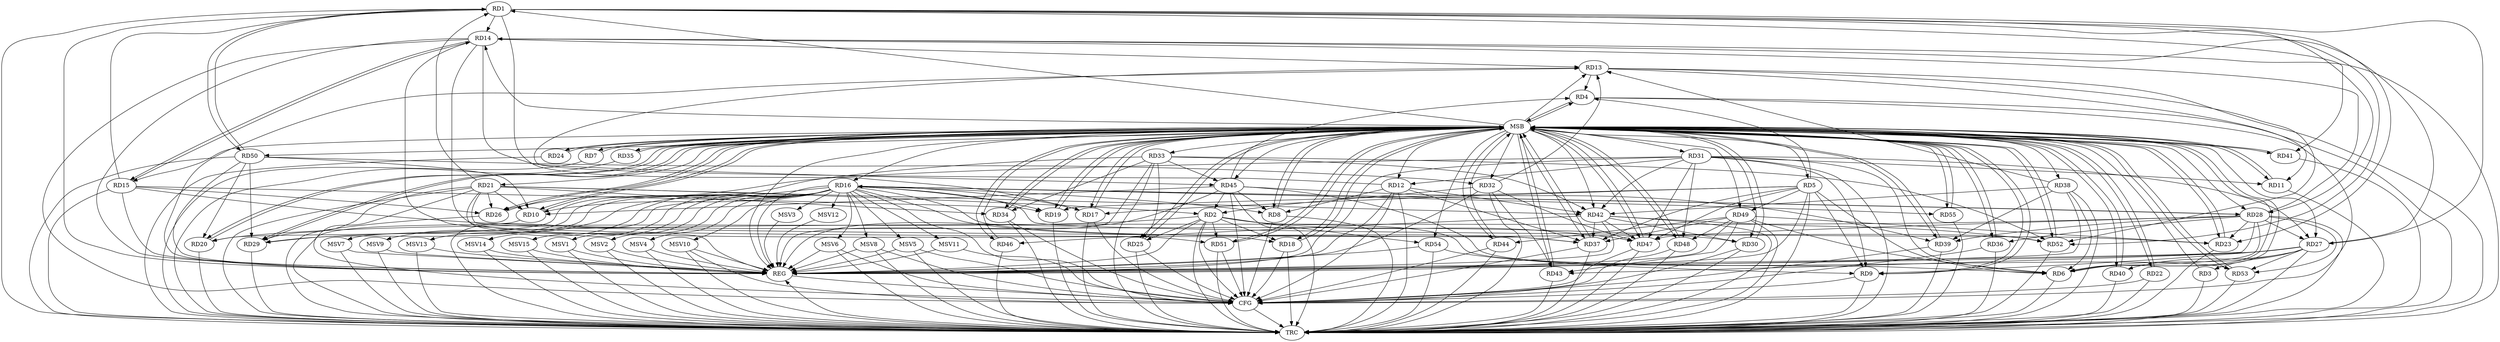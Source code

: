 strict digraph G {
  RD1 [ label="RD1" ];
  RD2 [ label="RD2" ];
  RD3 [ label="RD3" ];
  RD4 [ label="RD4" ];
  RD5 [ label="RD5" ];
  RD6 [ label="RD6" ];
  RD7 [ label="RD7" ];
  RD8 [ label="RD8" ];
  RD9 [ label="RD9" ];
  RD10 [ label="RD10" ];
  RD11 [ label="RD11" ];
  RD12 [ label="RD12" ];
  RD13 [ label="RD13" ];
  RD14 [ label="RD14" ];
  RD15 [ label="RD15" ];
  RD16 [ label="RD16" ];
  RD17 [ label="RD17" ];
  RD18 [ label="RD18" ];
  RD19 [ label="RD19" ];
  RD20 [ label="RD20" ];
  RD21 [ label="RD21" ];
  RD22 [ label="RD22" ];
  RD23 [ label="RD23" ];
  RD24 [ label="RD24" ];
  RD25 [ label="RD25" ];
  RD26 [ label="RD26" ];
  RD27 [ label="RD27" ];
  RD28 [ label="RD28" ];
  RD29 [ label="RD29" ];
  RD30 [ label="RD30" ];
  RD31 [ label="RD31" ];
  RD32 [ label="RD32" ];
  RD33 [ label="RD33" ];
  RD34 [ label="RD34" ];
  RD35 [ label="RD35" ];
  RD36 [ label="RD36" ];
  RD37 [ label="RD37" ];
  RD38 [ label="RD38" ];
  RD39 [ label="RD39" ];
  RD40 [ label="RD40" ];
  RD41 [ label="RD41" ];
  RD42 [ label="RD42" ];
  RD43 [ label="RD43" ];
  RD44 [ label="RD44" ];
  RD45 [ label="RD45" ];
  RD46 [ label="RD46" ];
  RD47 [ label="RD47" ];
  RD48 [ label="RD48" ];
  RD49 [ label="RD49" ];
  RD50 [ label="RD50" ];
  RD51 [ label="RD51" ];
  RD52 [ label="RD52" ];
  RD53 [ label="RD53" ];
  RD54 [ label="RD54" ];
  RD55 [ label="RD55" ];
  REG [ label="REG" ];
  MSB [ label="MSB" ];
  CFG [ label="CFG" ];
  TRC [ label="TRC" ];
  MSV1 [ label="MSV1" ];
  MSV2 [ label="MSV2" ];
  MSV3 [ label="MSV3" ];
  MSV4 [ label="MSV4" ];
  MSV5 [ label="MSV5" ];
  MSV6 [ label="MSV6" ];
  MSV7 [ label="MSV7" ];
  MSV8 [ label="MSV8" ];
  MSV9 [ label="MSV9" ];
  MSV10 [ label="MSV10" ];
  MSV11 [ label="MSV11" ];
  MSV12 [ label="MSV12" ];
  MSV13 [ label="MSV13" ];
  MSV14 [ label="MSV14" ];
  MSV15 [ label="MSV15" ];
  RD1 -> RD14;
  RD15 -> RD1;
  RD1 -> RD17;
  RD21 -> RD1;
  RD1 -> RD23;
  RD1 -> RD27;
  RD1 -> RD28;
  RD1 -> RD41;
  RD1 -> RD50;
  RD50 -> RD1;
  RD1 -> RD52;
  RD2 -> RD6;
  RD2 -> RD18;
  RD2 -> RD20;
  RD21 -> RD2;
  RD2 -> RD25;
  RD32 -> RD2;
  RD45 -> RD2;
  RD2 -> RD47;
  RD2 -> RD51;
  RD2 -> RD54;
  RD27 -> RD3;
  RD5 -> RD4;
  RD13 -> RD4;
  RD45 -> RD4;
  RD5 -> RD6;
  RD5 -> RD9;
  RD5 -> RD17;
  RD5 -> RD19;
  RD5 -> RD37;
  RD5 -> RD47;
  RD5 -> RD49;
  RD27 -> RD6;
  RD28 -> RD6;
  RD31 -> RD6;
  RD38 -> RD6;
  RD49 -> RD6;
  RD12 -> RD8;
  RD16 -> RD8;
  RD45 -> RD8;
  RD27 -> RD9;
  RD31 -> RD9;
  RD54 -> RD9;
  RD16 -> RD10;
  RD21 -> RD10;
  RD45 -> RD10;
  RD50 -> RD10;
  RD13 -> RD11;
  RD31 -> RD11;
  RD12 -> RD13;
  RD31 -> RD12;
  RD12 -> RD37;
  RD12 -> RD42;
  RD14 -> RD13;
  RD32 -> RD13;
  RD38 -> RD13;
  RD13 -> RD52;
  RD14 -> RD15;
  RD15 -> RD14;
  RD14 -> RD18;
  RD27 -> RD14;
  RD28 -> RD14;
  RD14 -> RD45;
  RD14 -> RD51;
  RD15 -> RD19;
  RD15 -> RD26;
  RD15 -> RD30;
  RD16 -> RD17;
  RD16 -> RD19;
  RD16 -> RD23;
  RD16 -> RD28;
  RD28 -> RD16;
  RD16 -> RD29;
  RD16 -> RD37;
  RD16 -> RD52;
  RD16 -> RD55;
  RD33 -> RD20;
  RD50 -> RD20;
  RD21 -> RD26;
  RD21 -> RD29;
  RD21 -> RD34;
  RD21 -> RD37;
  RD21 -> RD42;
  RD28 -> RD23;
  RD49 -> RD23;
  RD33 -> RD25;
  RD31 -> RD26;
  RD28 -> RD27;
  RD31 -> RD27;
  RD27 -> RD40;
  RD27 -> RD43;
  RD27 -> RD53;
  RD28 -> RD29;
  RD28 -> RD36;
  RD28 -> RD39;
  RD28 -> RD47;
  RD28 -> RD53;
  RD50 -> RD29;
  RD42 -> RD30;
  RD31 -> RD42;
  RD31 -> RD47;
  RD31 -> RD48;
  RD32 -> RD43;
  RD32 -> RD47;
  RD50 -> RD32;
  RD33 -> RD34;
  RD33 -> RD42;
  RD33 -> RD45;
  RD33 -> RD52;
  RD42 -> RD37;
  RD49 -> RD37;
  RD38 -> RD39;
  RD38 -> RD42;
  RD45 -> RD39;
  RD42 -> RD46;
  RD42 -> RD47;
  RD42 -> RD52;
  RD49 -> RD43;
  RD49 -> RD44;
  RD45 -> RD53;
  RD49 -> RD48;
  RD1 -> REG;
  RD2 -> REG;
  RD5 -> REG;
  RD12 -> REG;
  RD13 -> REG;
  RD14 -> REG;
  RD15 -> REG;
  RD16 -> REG;
  RD21 -> REG;
  RD27 -> REG;
  RD28 -> REG;
  RD31 -> REG;
  RD32 -> REG;
  RD33 -> REG;
  RD38 -> REG;
  RD42 -> REG;
  RD45 -> REG;
  RD49 -> REG;
  RD50 -> REG;
  RD54 -> REG;
  RD3 -> MSB;
  MSB -> RD14;
  MSB -> RD21;
  MSB -> RD30;
  MSB -> RD31;
  MSB -> RD35;
  MSB -> RD39;
  MSB -> RD40;
  MSB -> RD45;
  MSB -> RD46;
  MSB -> RD55;
  MSB -> REG;
  RD4 -> MSB;
  MSB -> RD9;
  MSB -> RD10;
  MSB -> RD26;
  MSB -> RD32;
  MSB -> RD33;
  RD6 -> MSB;
  MSB -> RD1;
  MSB -> RD24;
  MSB -> RD41;
  MSB -> RD47;
  RD7 -> MSB;
  MSB -> RD12;
  MSB -> RD13;
  MSB -> RD18;
  MSB -> RD19;
  MSB -> RD27;
  RD8 -> MSB;
  MSB -> RD5;
  MSB -> RD7;
  MSB -> RD17;
  MSB -> RD29;
  MSB -> RD50;
  MSB -> RD53;
  RD9 -> MSB;
  MSB -> RD4;
  MSB -> RD16;
  MSB -> RD44;
  MSB -> RD48;
  MSB -> RD52;
  RD10 -> MSB;
  MSB -> RD6;
  MSB -> RD25;
  RD11 -> MSB;
  MSB -> RD8;
  MSB -> RD43;
  RD17 -> MSB;
  RD18 -> MSB;
  MSB -> RD15;
  MSB -> RD42;
  RD19 -> MSB;
  MSB -> RD36;
  MSB -> RD51;
  RD20 -> MSB;
  MSB -> RD49;
  MSB -> RD54;
  RD22 -> MSB;
  RD23 -> MSB;
  RD24 -> MSB;
  RD25 -> MSB;
  RD26 -> MSB;
  RD29 -> MSB;
  RD30 -> MSB;
  MSB -> RD28;
  MSB -> RD34;
  MSB -> RD38;
  RD34 -> MSB;
  MSB -> RD37;
  RD35 -> MSB;
  RD36 -> MSB;
  RD37 -> MSB;
  RD39 -> MSB;
  RD40 -> MSB;
  MSB -> RD11;
  MSB -> RD22;
  RD41 -> MSB;
  RD43 -> MSB;
  RD44 -> MSB;
  RD46 -> MSB;
  RD47 -> MSB;
  MSB -> RD23;
  RD48 -> MSB;
  RD51 -> MSB;
  RD52 -> MSB;
  RD53 -> MSB;
  MSB -> RD20;
  RD55 -> MSB;
  RD48 -> CFG;
  RD47 -> CFG;
  RD18 -> CFG;
  RD4 -> CFG;
  RD45 -> CFG;
  RD36 -> CFG;
  RD17 -> CFG;
  RD34 -> CFG;
  RD12 -> CFG;
  RD8 -> CFG;
  RD21 -> CFG;
  RD37 -> CFG;
  RD14 -> CFG;
  RD44 -> CFG;
  RD9 -> CFG;
  RD22 -> CFG;
  RD25 -> CFG;
  RD2 -> CFG;
  RD30 -> CFG;
  RD39 -> CFG;
  RD16 -> CFG;
  RD51 -> CFG;
  REG -> CFG;
  RD1 -> TRC;
  RD2 -> TRC;
  RD3 -> TRC;
  RD4 -> TRC;
  RD5 -> TRC;
  RD6 -> TRC;
  RD7 -> TRC;
  RD8 -> TRC;
  RD9 -> TRC;
  RD10 -> TRC;
  RD11 -> TRC;
  RD12 -> TRC;
  RD13 -> TRC;
  RD14 -> TRC;
  RD15 -> TRC;
  RD16 -> TRC;
  RD17 -> TRC;
  RD18 -> TRC;
  RD19 -> TRC;
  RD20 -> TRC;
  RD21 -> TRC;
  RD22 -> TRC;
  RD23 -> TRC;
  RD24 -> TRC;
  RD25 -> TRC;
  RD26 -> TRC;
  RD27 -> TRC;
  RD28 -> TRC;
  RD29 -> TRC;
  RD30 -> TRC;
  RD31 -> TRC;
  RD32 -> TRC;
  RD33 -> TRC;
  RD34 -> TRC;
  RD35 -> TRC;
  RD36 -> TRC;
  RD37 -> TRC;
  RD38 -> TRC;
  RD39 -> TRC;
  RD40 -> TRC;
  RD41 -> TRC;
  RD42 -> TRC;
  RD43 -> TRC;
  RD44 -> TRC;
  RD45 -> TRC;
  RD46 -> TRC;
  RD47 -> TRC;
  RD48 -> TRC;
  RD49 -> TRC;
  RD50 -> TRC;
  RD51 -> TRC;
  RD52 -> TRC;
  RD53 -> TRC;
  RD54 -> TRC;
  RD55 -> TRC;
  CFG -> TRC;
  TRC -> REG;
  RD16 -> MSV1;
  RD16 -> MSV2;
  MSV1 -> REG;
  MSV1 -> TRC;
  MSV2 -> REG;
  MSV2 -> TRC;
  RD16 -> MSV3;
  MSV3 -> REG;
  RD16 -> MSV4;
  RD16 -> MSV5;
  RD16 -> MSV6;
  MSV4 -> REG;
  MSV4 -> TRC;
  MSV5 -> REG;
  MSV5 -> TRC;
  MSV5 -> CFG;
  MSV6 -> REG;
  MSV6 -> TRC;
  MSV6 -> CFG;
  RD16 -> MSV7;
  MSV7 -> REG;
  MSV7 -> TRC;
  RD16 -> MSV8;
  MSV8 -> REG;
  MSV8 -> TRC;
  MSV8 -> CFG;
  RD16 -> MSV9;
  RD16 -> MSV10;
  RD16 -> MSV11;
  MSV9 -> REG;
  MSV9 -> TRC;
  MSV10 -> REG;
  MSV10 -> TRC;
  MSV10 -> CFG;
  MSV11 -> REG;
  MSV11 -> CFG;
  RD16 -> MSV12;
  MSV12 -> REG;
  RD16 -> MSV13;
  MSV13 -> REG;
  MSV13 -> TRC;
  RD16 -> MSV14;
  RD16 -> MSV15;
  MSV14 -> REG;
  MSV14 -> TRC;
  MSV15 -> REG;
  MSV15 -> TRC;
}
